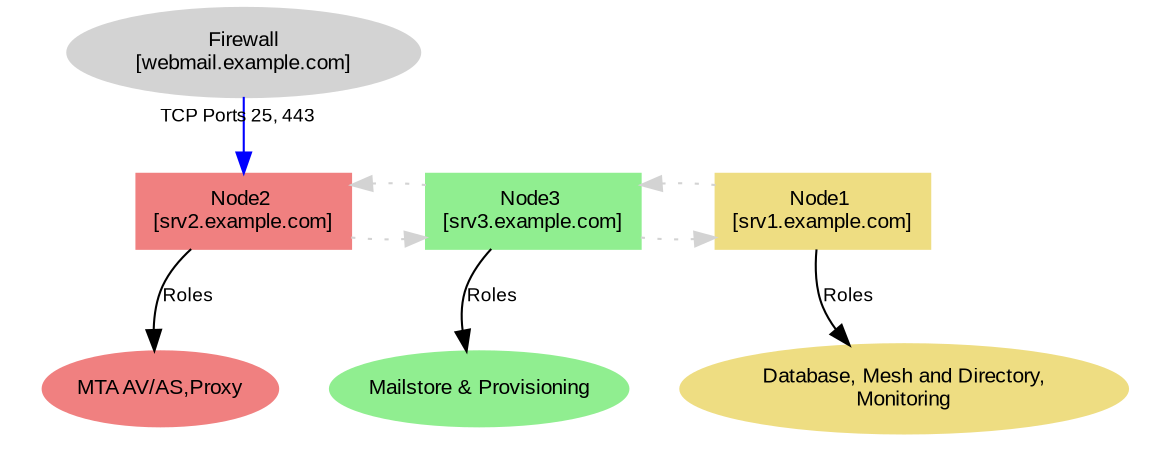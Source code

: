 digraph NetworkWithPortForwarding {
    rankdir=TB;
    node [shape=box, style=filled, fontname="Arial", fontsize=10];

    // Firewall node
    "Firewall" [label="Firewall\n[webmail.example.com]", shape=ellipse, style=filled, color=lightgrey];

    // First Node: Hosting Database, Mesh and Directory, etc.
    "Node1 (Server)" [label="Node1 \n[srv1.example.com]", shape=box, style=filled, color=lightgoldenrod];

    subgraph cluster_roles_node1 {
        label = ""; // Remove default cluster label
        color = none; // Remove box boundary

        "RolesNode1" [label="Database, Mesh and Directory,\nMonitoring", 
                      shape=ellipse, style=filled, color=lightgoldenrod, fontname="Arial", fontsize=10];
    }

    // Second Node: Hosting WSC, Docs, and Tasks
    "Node2 (Server)" [label="Node2 \n[srv2.example.com]", shape=box, style=filled, color=lightcoral];

    subgraph cluster_roles_node2 {
        label = ""; // Remove default cluster label
        color = none; // Remove box boundary

        "RolesNode2" [label="MTA AV/AS,Proxy", 
                      shape=ellipse, style=filled, color=lightcoral, fontname="Arial", fontsize=10];
    }

    // Third Node: Hosting Videoserver
    "Node3 (Server)" [label="Node3 \n[srv3.example.com]", shape=box, style=filled, color=lightgreen];

    subgraph cluster_roles_node3 {
        label = ""; // Remove default cluster label
        color = none; // Remove box boundary

        "RolesNode3" [label="Mailstore & Provisioning", 
                      shape=ellipse, style=filled, color=lightgreen, fontname="Arial", fontsize=10];
    }

    // Rank constraints to place Firewall above other nodes
    { rank=min; "Firewall"; }
    { rank=same; "Node1 (Server)"; "Node2 (Server)"; "Node3 (Server)"; }

    // Port forwarding arrows
    "Firewall" -> "Node2 (Server)" [color=blue, taillabel="TCP Ports 25, 443", labeldistance=1, labelangle=-15, fontname="Arial", fontsize=9];

    // Connect nodes to their respective roles with visible edges
    "Node1 (Server)" -> "RolesNode1" [label="Roles", color=black, fontname="Arial", fontsize=9];
    "Node2 (Server)" -> "RolesNode2" [label="Roles", color=black, fontname="Arial", fontsize=9];
    "Node3 (Server)" -> "RolesNode3" [label="Roles", color=black, fontname="Arial", fontsize=9];

    // Network-like connections between nodes using dashed lines (corrected to directed edges)
    "Node2 (Server)" -> "Node3 (Server)" [style=dotted, color=lightgrey];
    "Node3 (Server)" -> "Node2 (Server)" [style=dotted, color=lightgrey];
    "Node3 (Server)" -> "Node1 (Server)" [style=dotted, color=lightgrey];
    "Node1 (Server)" -> "Node3 (Server)" [style=dotted, color=lightgrey];


    // Connect nodes to their respective roles (invisible links for structure)
    "Node1 (Server)" -> "RolesNode1" [style=invis];
    "Node2 (Server)" -> "RolesNode2" [style=invis];
    "Node3 (Server)" -> "RolesNode3" [style=invis];
}
